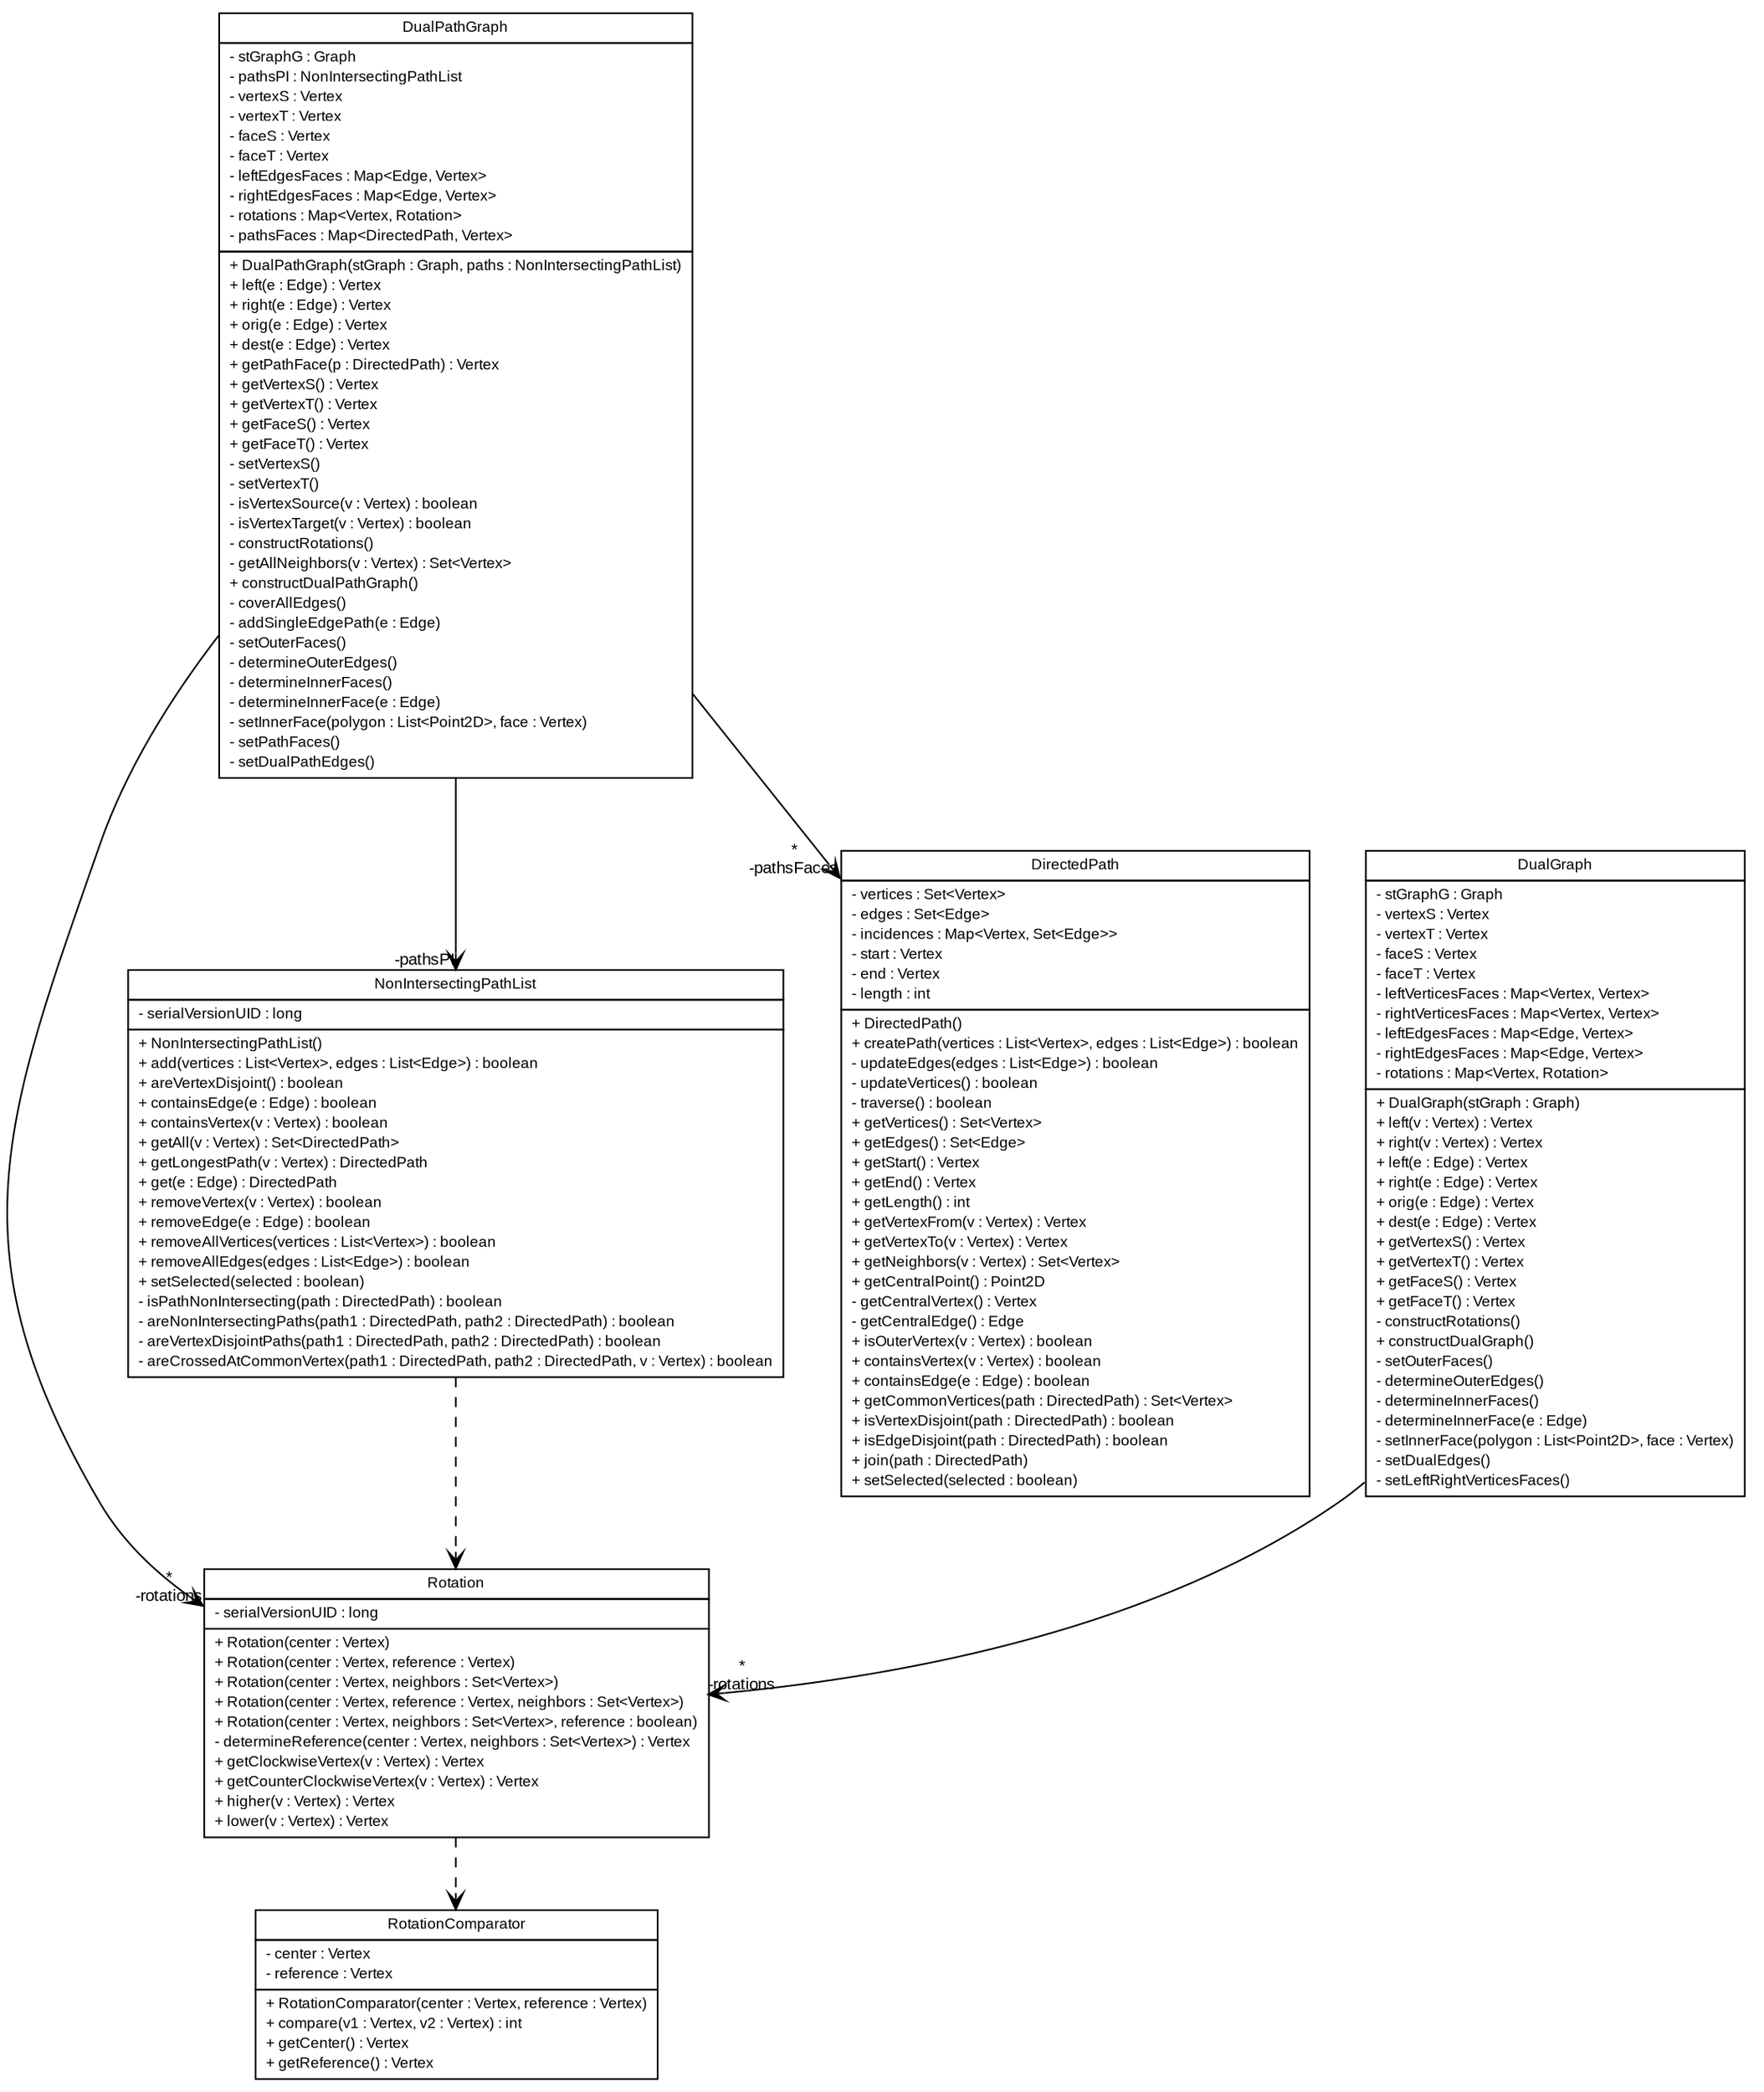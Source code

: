 #!/usr/local/bin/dot
#
# Class diagram 
# Generated by UMLGraph version R5_6 (http://www.umlgraph.org/)
#

digraph G {
	edge [fontname="arial",fontsize=10,labelfontname="arial",labelfontsize=10];
	node [fontname="arial",fontsize=10,shape=plaintext];
	nodesep=0.25;
	ranksep=0.5;
	// pfc.models.algorithms.RotationComparator
	c1042 [label=<<table title="pfc.models.algorithms.RotationComparator" border="0" cellborder="1" cellspacing="0" cellpadding="2" port="p" href="./RotationComparator.html">
		<tr><td><table border="0" cellspacing="0" cellpadding="1">
<tr><td align="center" balign="center"> RotationComparator </td></tr>
		</table></td></tr>
		<tr><td><table border="0" cellspacing="0" cellpadding="1">
<tr><td align="left" balign="left"> - center : Vertex </td></tr>
<tr><td align="left" balign="left"> - reference : Vertex </td></tr>
		</table></td></tr>
		<tr><td><table border="0" cellspacing="0" cellpadding="1">
<tr><td align="left" balign="left"> + RotationComparator(center : Vertex, reference : Vertex) </td></tr>
<tr><td align="left" balign="left"> + compare(v1 : Vertex, v2 : Vertex) : int </td></tr>
<tr><td align="left" balign="left"> + getCenter() : Vertex </td></tr>
<tr><td align="left" balign="left"> + getReference() : Vertex </td></tr>
		</table></td></tr>
		</table>>, URL="./RotationComparator.html", fontname="arial", fontcolor="black", fontsize=9.0];
	// pfc.models.algorithms.Rotation
	c1043 [label=<<table title="pfc.models.algorithms.Rotation" border="0" cellborder="1" cellspacing="0" cellpadding="2" port="p" href="./Rotation.html">
		<tr><td><table border="0" cellspacing="0" cellpadding="1">
<tr><td align="center" balign="center"> Rotation </td></tr>
		</table></td></tr>
		<tr><td><table border="0" cellspacing="0" cellpadding="1">
<tr><td align="left" balign="left"> - serialVersionUID : long </td></tr>
		</table></td></tr>
		<tr><td><table border="0" cellspacing="0" cellpadding="1">
<tr><td align="left" balign="left"> + Rotation(center : Vertex) </td></tr>
<tr><td align="left" balign="left"> + Rotation(center : Vertex, reference : Vertex) </td></tr>
<tr><td align="left" balign="left"> + Rotation(center : Vertex, neighbors : Set&lt;Vertex&gt;) </td></tr>
<tr><td align="left" balign="left"> + Rotation(center : Vertex, reference : Vertex, neighbors : Set&lt;Vertex&gt;) </td></tr>
<tr><td align="left" balign="left"> + Rotation(center : Vertex, neighbors : Set&lt;Vertex&gt;, reference : boolean) </td></tr>
<tr><td align="left" balign="left"> - determineReference(center : Vertex, neighbors : Set&lt;Vertex&gt;) : Vertex </td></tr>
<tr><td align="left" balign="left"> + getClockwiseVertex(v : Vertex) : Vertex </td></tr>
<tr><td align="left" balign="left"> + getCounterClockwiseVertex(v : Vertex) : Vertex </td></tr>
<tr><td align="left" balign="left"> + higher(v : Vertex) : Vertex </td></tr>
<tr><td align="left" balign="left"> + lower(v : Vertex) : Vertex </td></tr>
		</table></td></tr>
		</table>>, URL="./Rotation.html", fontname="arial", fontcolor="black", fontsize=9.0];
	// pfc.models.algorithms.NonIntersectingPathList
	c1044 [label=<<table title="pfc.models.algorithms.NonIntersectingPathList" border="0" cellborder="1" cellspacing="0" cellpadding="2" port="p" href="./NonIntersectingPathList.html">
		<tr><td><table border="0" cellspacing="0" cellpadding="1">
<tr><td align="center" balign="center"> NonIntersectingPathList </td></tr>
		</table></td></tr>
		<tr><td><table border="0" cellspacing="0" cellpadding="1">
<tr><td align="left" balign="left"> - serialVersionUID : long </td></tr>
		</table></td></tr>
		<tr><td><table border="0" cellspacing="0" cellpadding="1">
<tr><td align="left" balign="left"> + NonIntersectingPathList() </td></tr>
<tr><td align="left" balign="left"> + add(vertices : List&lt;Vertex&gt;, edges : List&lt;Edge&gt;) : boolean </td></tr>
<tr><td align="left" balign="left"> + areVertexDisjoint() : boolean </td></tr>
<tr><td align="left" balign="left"> + containsEdge(e : Edge) : boolean </td></tr>
<tr><td align="left" balign="left"> + containsVertex(v : Vertex) : boolean </td></tr>
<tr><td align="left" balign="left"> + getAll(v : Vertex) : Set&lt;DirectedPath&gt; </td></tr>
<tr><td align="left" balign="left"> + getLongestPath(v : Vertex) : DirectedPath </td></tr>
<tr><td align="left" balign="left"> + get(e : Edge) : DirectedPath </td></tr>
<tr><td align="left" balign="left"> + removeVertex(v : Vertex) : boolean </td></tr>
<tr><td align="left" balign="left"> + removeEdge(e : Edge) : boolean </td></tr>
<tr><td align="left" balign="left"> + removeAllVertices(vertices : List&lt;Vertex&gt;) : boolean </td></tr>
<tr><td align="left" balign="left"> + removeAllEdges(edges : List&lt;Edge&gt;) : boolean </td></tr>
<tr><td align="left" balign="left"> + setSelected(selected : boolean) </td></tr>
<tr><td align="left" balign="left"> - isPathNonIntersecting(path : DirectedPath) : boolean </td></tr>
<tr><td align="left" balign="left"> - areNonIntersectingPaths(path1 : DirectedPath, path2 : DirectedPath) : boolean </td></tr>
<tr><td align="left" balign="left"> - areVertexDisjointPaths(path1 : DirectedPath, path2 : DirectedPath) : boolean </td></tr>
<tr><td align="left" balign="left"> - areCrossedAtCommonVertex(path1 : DirectedPath, path2 : DirectedPath, v : Vertex) : boolean </td></tr>
		</table></td></tr>
		</table>>, URL="./NonIntersectingPathList.html", fontname="arial", fontcolor="black", fontsize=9.0];
	// pfc.models.algorithms.DualPathGraph
	c1045 [label=<<table title="pfc.models.algorithms.DualPathGraph" border="0" cellborder="1" cellspacing="0" cellpadding="2" port="p" href="./DualPathGraph.html">
		<tr><td><table border="0" cellspacing="0" cellpadding="1">
<tr><td align="center" balign="center"> DualPathGraph </td></tr>
		</table></td></tr>
		<tr><td><table border="0" cellspacing="0" cellpadding="1">
<tr><td align="left" balign="left"> - stGraphG : Graph </td></tr>
<tr><td align="left" balign="left"> - pathsPI : NonIntersectingPathList </td></tr>
<tr><td align="left" balign="left"> - vertexS : Vertex </td></tr>
<tr><td align="left" balign="left"> - vertexT : Vertex </td></tr>
<tr><td align="left" balign="left"> - faceS : Vertex </td></tr>
<tr><td align="left" balign="left"> - faceT : Vertex </td></tr>
<tr><td align="left" balign="left"> - leftEdgesFaces : Map&lt;Edge, Vertex&gt; </td></tr>
<tr><td align="left" balign="left"> - rightEdgesFaces : Map&lt;Edge, Vertex&gt; </td></tr>
<tr><td align="left" balign="left"> - rotations : Map&lt;Vertex, Rotation&gt; </td></tr>
<tr><td align="left" balign="left"> - pathsFaces : Map&lt;DirectedPath, Vertex&gt; </td></tr>
		</table></td></tr>
		<tr><td><table border="0" cellspacing="0" cellpadding="1">
<tr><td align="left" balign="left"> + DualPathGraph(stGraph : Graph, paths : NonIntersectingPathList) </td></tr>
<tr><td align="left" balign="left"> + left(e : Edge) : Vertex </td></tr>
<tr><td align="left" balign="left"> + right(e : Edge) : Vertex </td></tr>
<tr><td align="left" balign="left"> + orig(e : Edge) : Vertex </td></tr>
<tr><td align="left" balign="left"> + dest(e : Edge) : Vertex </td></tr>
<tr><td align="left" balign="left"> + getPathFace(p : DirectedPath) : Vertex </td></tr>
<tr><td align="left" balign="left"> + getVertexS() : Vertex </td></tr>
<tr><td align="left" balign="left"> + getVertexT() : Vertex </td></tr>
<tr><td align="left" balign="left"> + getFaceS() : Vertex </td></tr>
<tr><td align="left" balign="left"> + getFaceT() : Vertex </td></tr>
<tr><td align="left" balign="left"> - setVertexS() </td></tr>
<tr><td align="left" balign="left"> - setVertexT() </td></tr>
<tr><td align="left" balign="left"> - isVertexSource(v : Vertex) : boolean </td></tr>
<tr><td align="left" balign="left"> - isVertexTarget(v : Vertex) : boolean </td></tr>
<tr><td align="left" balign="left"> - constructRotations() </td></tr>
<tr><td align="left" balign="left"> - getAllNeighbors(v : Vertex) : Set&lt;Vertex&gt; </td></tr>
<tr><td align="left" balign="left"> + constructDualPathGraph() </td></tr>
<tr><td align="left" balign="left"> - coverAllEdges() </td></tr>
<tr><td align="left" balign="left"> - addSingleEdgePath(e : Edge) </td></tr>
<tr><td align="left" balign="left"> - setOuterFaces() </td></tr>
<tr><td align="left" balign="left"> - determineOuterEdges() </td></tr>
<tr><td align="left" balign="left"> - determineInnerFaces() </td></tr>
<tr><td align="left" balign="left"> - determineInnerFace(e : Edge) </td></tr>
<tr><td align="left" balign="left"> - setInnerFace(polygon : List&lt;Point2D&gt;, face : Vertex) </td></tr>
<tr><td align="left" balign="left"> - setPathFaces() </td></tr>
<tr><td align="left" balign="left"> - setDualPathEdges() </td></tr>
		</table></td></tr>
		</table>>, URL="./DualPathGraph.html", fontname="arial", fontcolor="black", fontsize=9.0];
	// pfc.models.algorithms.DualGraph
	c1046 [label=<<table title="pfc.models.algorithms.DualGraph" border="0" cellborder="1" cellspacing="0" cellpadding="2" port="p" href="./DualGraph.html">
		<tr><td><table border="0" cellspacing="0" cellpadding="1">
<tr><td align="center" balign="center"> DualGraph </td></tr>
		</table></td></tr>
		<tr><td><table border="0" cellspacing="0" cellpadding="1">
<tr><td align="left" balign="left"> - stGraphG : Graph </td></tr>
<tr><td align="left" balign="left"> - vertexS : Vertex </td></tr>
<tr><td align="left" balign="left"> - vertexT : Vertex </td></tr>
<tr><td align="left" balign="left"> - faceS : Vertex </td></tr>
<tr><td align="left" balign="left"> - faceT : Vertex </td></tr>
<tr><td align="left" balign="left"> - leftVerticesFaces : Map&lt;Vertex, Vertex&gt; </td></tr>
<tr><td align="left" balign="left"> - rightVerticesFaces : Map&lt;Vertex, Vertex&gt; </td></tr>
<tr><td align="left" balign="left"> - leftEdgesFaces : Map&lt;Edge, Vertex&gt; </td></tr>
<tr><td align="left" balign="left"> - rightEdgesFaces : Map&lt;Edge, Vertex&gt; </td></tr>
<tr><td align="left" balign="left"> - rotations : Map&lt;Vertex, Rotation&gt; </td></tr>
		</table></td></tr>
		<tr><td><table border="0" cellspacing="0" cellpadding="1">
<tr><td align="left" balign="left"> + DualGraph(stGraph : Graph) </td></tr>
<tr><td align="left" balign="left"> + left(v : Vertex) : Vertex </td></tr>
<tr><td align="left" balign="left"> + right(v : Vertex) : Vertex </td></tr>
<tr><td align="left" balign="left"> + left(e : Edge) : Vertex </td></tr>
<tr><td align="left" balign="left"> + right(e : Edge) : Vertex </td></tr>
<tr><td align="left" balign="left"> + orig(e : Edge) : Vertex </td></tr>
<tr><td align="left" balign="left"> + dest(e : Edge) : Vertex </td></tr>
<tr><td align="left" balign="left"> + getVertexS() : Vertex </td></tr>
<tr><td align="left" balign="left"> + getVertexT() : Vertex </td></tr>
<tr><td align="left" balign="left"> + getFaceS() : Vertex </td></tr>
<tr><td align="left" balign="left"> + getFaceT() : Vertex </td></tr>
<tr><td align="left" balign="left"> - constructRotations() </td></tr>
<tr><td align="left" balign="left"> + constructDualGraph() </td></tr>
<tr><td align="left" balign="left"> - setOuterFaces() </td></tr>
<tr><td align="left" balign="left"> - determineOuterEdges() </td></tr>
<tr><td align="left" balign="left"> - determineInnerFaces() </td></tr>
<tr><td align="left" balign="left"> - determineInnerFace(e : Edge) </td></tr>
<tr><td align="left" balign="left"> - setInnerFace(polygon : List&lt;Point2D&gt;, face : Vertex) </td></tr>
<tr><td align="left" balign="left"> - setDualEdges() </td></tr>
<tr><td align="left" balign="left"> - setLeftRightVerticesFaces() </td></tr>
		</table></td></tr>
		</table>>, URL="./DualGraph.html", fontname="arial", fontcolor="black", fontsize=9.0];
	// pfc.models.algorithms.DirectedPath
	c1047 [label=<<table title="pfc.models.algorithms.DirectedPath" border="0" cellborder="1" cellspacing="0" cellpadding="2" port="p" href="./DirectedPath.html">
		<tr><td><table border="0" cellspacing="0" cellpadding="1">
<tr><td align="center" balign="center"> DirectedPath </td></tr>
		</table></td></tr>
		<tr><td><table border="0" cellspacing="0" cellpadding="1">
<tr><td align="left" balign="left"> - vertices : Set&lt;Vertex&gt; </td></tr>
<tr><td align="left" balign="left"> - edges : Set&lt;Edge&gt; </td></tr>
<tr><td align="left" balign="left"> - incidences : Map&lt;Vertex, Set&lt;Edge&gt;&gt; </td></tr>
<tr><td align="left" balign="left"> - start : Vertex </td></tr>
<tr><td align="left" balign="left"> - end : Vertex </td></tr>
<tr><td align="left" balign="left"> - length : int </td></tr>
		</table></td></tr>
		<tr><td><table border="0" cellspacing="0" cellpadding="1">
<tr><td align="left" balign="left"> + DirectedPath() </td></tr>
<tr><td align="left" balign="left"> + createPath(vertices : List&lt;Vertex&gt;, edges : List&lt;Edge&gt;) : boolean </td></tr>
<tr><td align="left" balign="left"> - updateEdges(edges : List&lt;Edge&gt;) : boolean </td></tr>
<tr><td align="left" balign="left"> - updateVertices() : boolean </td></tr>
<tr><td align="left" balign="left"> - traverse() : boolean </td></tr>
<tr><td align="left" balign="left"> + getVertices() : Set&lt;Vertex&gt; </td></tr>
<tr><td align="left" balign="left"> + getEdges() : Set&lt;Edge&gt; </td></tr>
<tr><td align="left" balign="left"> + getStart() : Vertex </td></tr>
<tr><td align="left" balign="left"> + getEnd() : Vertex </td></tr>
<tr><td align="left" balign="left"> + getLength() : int </td></tr>
<tr><td align="left" balign="left"> + getVertexFrom(v : Vertex) : Vertex </td></tr>
<tr><td align="left" balign="left"> + getVertexTo(v : Vertex) : Vertex </td></tr>
<tr><td align="left" balign="left"> + getNeighbors(v : Vertex) : Set&lt;Vertex&gt; </td></tr>
<tr><td align="left" balign="left"> + getCentralPoint() : Point2D </td></tr>
<tr><td align="left" balign="left"> - getCentralVertex() : Vertex </td></tr>
<tr><td align="left" balign="left"> - getCentralEdge() : Edge </td></tr>
<tr><td align="left" balign="left"> + isOuterVertex(v : Vertex) : boolean </td></tr>
<tr><td align="left" balign="left"> + containsVertex(v : Vertex) : boolean </td></tr>
<tr><td align="left" balign="left"> + containsEdge(e : Edge) : boolean </td></tr>
<tr><td align="left" balign="left"> + getCommonVertices(path : DirectedPath) : Set&lt;Vertex&gt; </td></tr>
<tr><td align="left" balign="left"> + isVertexDisjoint(path : DirectedPath) : boolean </td></tr>
<tr><td align="left" balign="left"> + isEdgeDisjoint(path : DirectedPath) : boolean </td></tr>
<tr><td align="left" balign="left"> + join(path : DirectedPath) </td></tr>
<tr><td align="left" balign="left"> + setSelected(selected : boolean) </td></tr>
		</table></td></tr>
		</table>>, URL="./DirectedPath.html", fontname="arial", fontcolor="black", fontsize=9.0];
	// pfc.models.algorithms.Rotation DEPEND pfc.models.algorithms.RotationComparator
	c1043:p -> c1042:p [taillabel="", label="", headlabel="", fontname="arial", fontcolor="black", fontsize=10.0, color="black", arrowhead=open, style=dashed];
	// pfc.models.algorithms.NonIntersectingPathList DEPEND pfc.models.algorithms.Rotation
	c1044:p -> c1043:p [taillabel="", label="", headlabel="", fontname="arial", fontcolor="black", fontsize=10.0, color="black", arrowhead=open, style=dashed];
	// pfc.models.algorithms.DualPathGraph NAVASSOC pfc.models.algorithms.NonIntersectingPathList
	c1045:p -> c1044:p [taillabel="", label="", headlabel="-pathsPI", fontname="arial", fontcolor="black", fontsize=10.0, color="black", arrowhead=open];
	// pfc.models.algorithms.DualPathGraph NAVASSOC pfc.models.algorithms.Rotation
	c1045:p -> c1043:p [taillabel="", label="", headlabel="*\n-rotations", fontname="arial", fontcolor="black", fontsize=10.0, color="black", arrowhead=open];
	// pfc.models.algorithms.DualPathGraph NAVASSOC pfc.models.algorithms.DirectedPath
	c1045:p -> c1047:p [taillabel="", label="", headlabel="*\n-pathsFaces", fontname="arial", fontcolor="black", fontsize=10.0, color="black", arrowhead=open];
	// pfc.models.algorithms.DualGraph NAVASSOC pfc.models.algorithms.Rotation
	c1046:p -> c1043:p [taillabel="", label="", headlabel="*\n-rotations", fontname="arial", fontcolor="black", fontsize=10.0, color="black", arrowhead=open];
}

